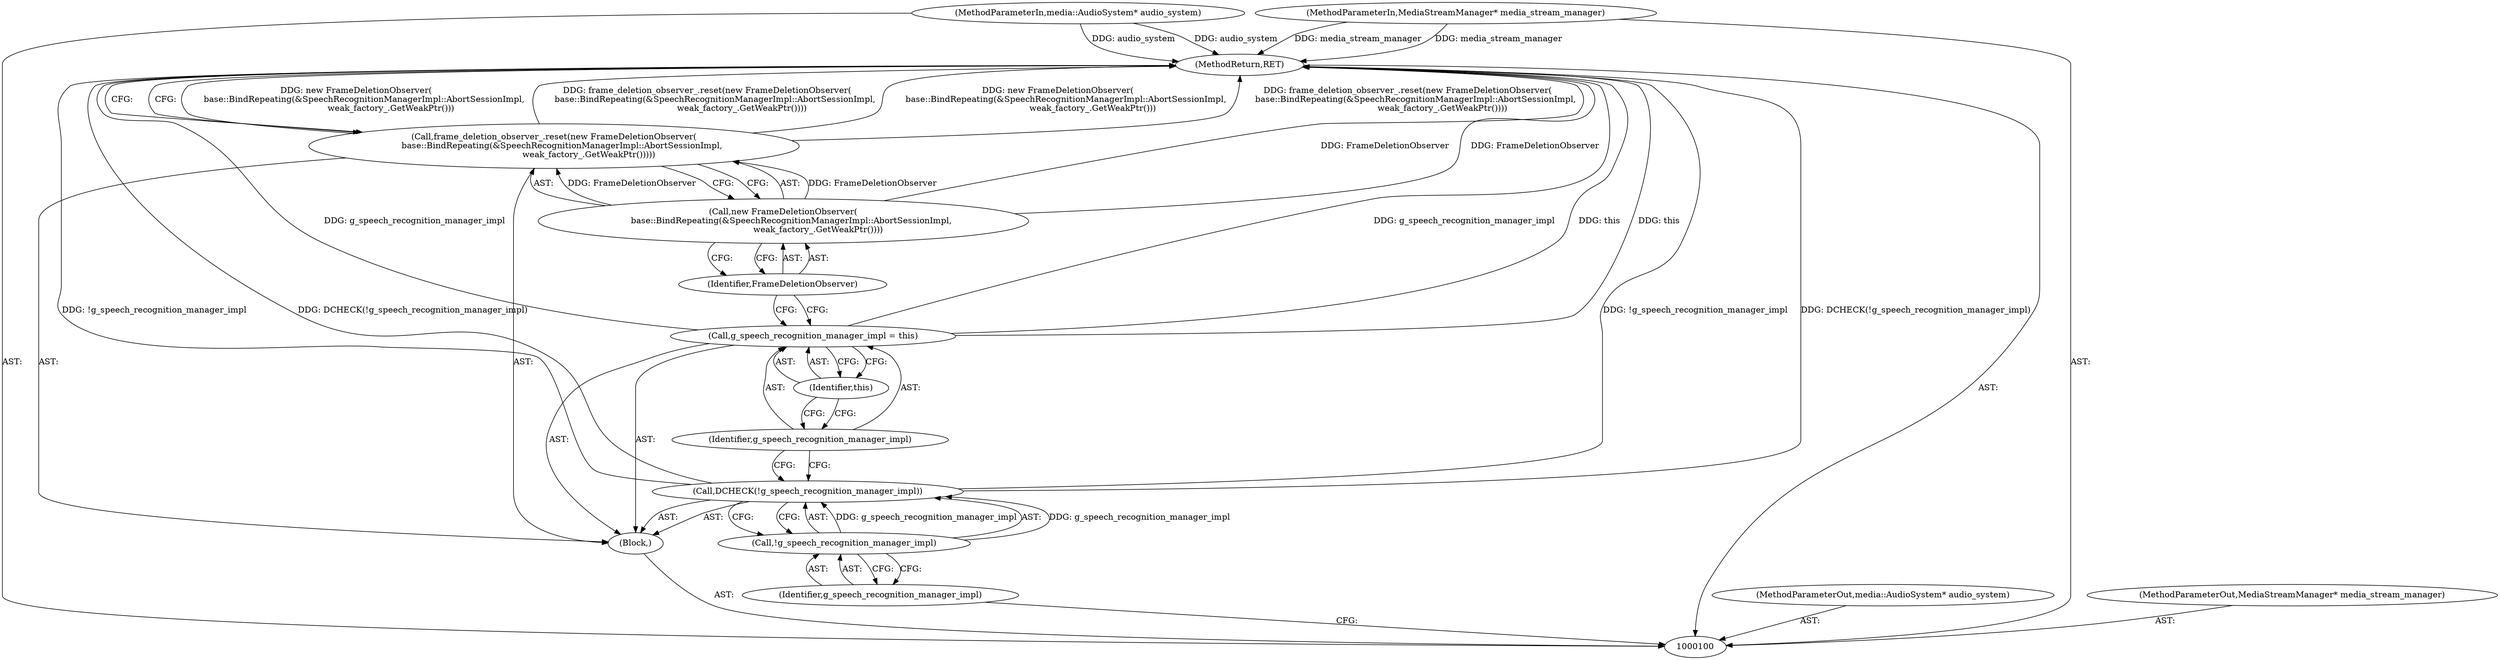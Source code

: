digraph "0_Chrome_971548cdca2d4c0a6fedd3db0c94372c2a27eac3_21" {
"1000113" [label="(MethodReturn,RET)"];
"1000103" [label="(Block,)"];
"1000105" [label="(Call,!g_speech_recognition_manager_impl)"];
"1000106" [label="(Identifier,g_speech_recognition_manager_impl)"];
"1000104" [label="(Call,DCHECK(!g_speech_recognition_manager_impl))"];
"1000107" [label="(Call,g_speech_recognition_manager_impl = this)"];
"1000108" [label="(Identifier,g_speech_recognition_manager_impl)"];
"1000109" [label="(Identifier,this)"];
"1000110" [label="(Call,frame_deletion_observer_.reset(new FrameDeletionObserver(\n      base::BindRepeating(&SpeechRecognitionManagerImpl::AbortSessionImpl,\n                          weak_factory_.GetWeakPtr()))))"];
"1000111" [label="(Call,new FrameDeletionObserver(\n      base::BindRepeating(&SpeechRecognitionManagerImpl::AbortSessionImpl,\n                          weak_factory_.GetWeakPtr())))"];
"1000112" [label="(Identifier,FrameDeletionObserver)"];
"1000101" [label="(MethodParameterIn,media::AudioSystem* audio_system)"];
"1000141" [label="(MethodParameterOut,media::AudioSystem* audio_system)"];
"1000102" [label="(MethodParameterIn,MediaStreamManager* media_stream_manager)"];
"1000142" [label="(MethodParameterOut,MediaStreamManager* media_stream_manager)"];
"1000113" -> "1000100"  [label="AST: "];
"1000113" -> "1000110"  [label="CFG: "];
"1000107" -> "1000113"  [label="DDG: g_speech_recognition_manager_impl"];
"1000107" -> "1000113"  [label="DDG: this"];
"1000104" -> "1000113"  [label="DDG: DCHECK(!g_speech_recognition_manager_impl)"];
"1000104" -> "1000113"  [label="DDG: !g_speech_recognition_manager_impl"];
"1000110" -> "1000113"  [label="DDG: new FrameDeletionObserver(\n      base::BindRepeating(&SpeechRecognitionManagerImpl::AbortSessionImpl,\n                          weak_factory_.GetWeakPtr()))"];
"1000110" -> "1000113"  [label="DDG: frame_deletion_observer_.reset(new FrameDeletionObserver(\n      base::BindRepeating(&SpeechRecognitionManagerImpl::AbortSessionImpl,\n                          weak_factory_.GetWeakPtr())))"];
"1000102" -> "1000113"  [label="DDG: media_stream_manager"];
"1000111" -> "1000113"  [label="DDG: FrameDeletionObserver"];
"1000101" -> "1000113"  [label="DDG: audio_system"];
"1000103" -> "1000100"  [label="AST: "];
"1000104" -> "1000103"  [label="AST: "];
"1000107" -> "1000103"  [label="AST: "];
"1000110" -> "1000103"  [label="AST: "];
"1000105" -> "1000104"  [label="AST: "];
"1000105" -> "1000106"  [label="CFG: "];
"1000106" -> "1000105"  [label="AST: "];
"1000104" -> "1000105"  [label="CFG: "];
"1000105" -> "1000104"  [label="DDG: g_speech_recognition_manager_impl"];
"1000106" -> "1000105"  [label="AST: "];
"1000106" -> "1000100"  [label="CFG: "];
"1000105" -> "1000106"  [label="CFG: "];
"1000104" -> "1000103"  [label="AST: "];
"1000104" -> "1000105"  [label="CFG: "];
"1000105" -> "1000104"  [label="AST: "];
"1000108" -> "1000104"  [label="CFG: "];
"1000104" -> "1000113"  [label="DDG: DCHECK(!g_speech_recognition_manager_impl)"];
"1000104" -> "1000113"  [label="DDG: !g_speech_recognition_manager_impl"];
"1000105" -> "1000104"  [label="DDG: g_speech_recognition_manager_impl"];
"1000107" -> "1000103"  [label="AST: "];
"1000107" -> "1000109"  [label="CFG: "];
"1000108" -> "1000107"  [label="AST: "];
"1000109" -> "1000107"  [label="AST: "];
"1000112" -> "1000107"  [label="CFG: "];
"1000107" -> "1000113"  [label="DDG: g_speech_recognition_manager_impl"];
"1000107" -> "1000113"  [label="DDG: this"];
"1000108" -> "1000107"  [label="AST: "];
"1000108" -> "1000104"  [label="CFG: "];
"1000109" -> "1000108"  [label="CFG: "];
"1000109" -> "1000107"  [label="AST: "];
"1000109" -> "1000108"  [label="CFG: "];
"1000107" -> "1000109"  [label="CFG: "];
"1000110" -> "1000103"  [label="AST: "];
"1000110" -> "1000111"  [label="CFG: "];
"1000111" -> "1000110"  [label="AST: "];
"1000113" -> "1000110"  [label="CFG: "];
"1000110" -> "1000113"  [label="DDG: new FrameDeletionObserver(\n      base::BindRepeating(&SpeechRecognitionManagerImpl::AbortSessionImpl,\n                          weak_factory_.GetWeakPtr()))"];
"1000110" -> "1000113"  [label="DDG: frame_deletion_observer_.reset(new FrameDeletionObserver(\n      base::BindRepeating(&SpeechRecognitionManagerImpl::AbortSessionImpl,\n                          weak_factory_.GetWeakPtr())))"];
"1000111" -> "1000110"  [label="DDG: FrameDeletionObserver"];
"1000111" -> "1000110"  [label="AST: "];
"1000111" -> "1000112"  [label="CFG: "];
"1000112" -> "1000111"  [label="AST: "];
"1000110" -> "1000111"  [label="CFG: "];
"1000111" -> "1000113"  [label="DDG: FrameDeletionObserver"];
"1000111" -> "1000110"  [label="DDG: FrameDeletionObserver"];
"1000112" -> "1000111"  [label="AST: "];
"1000112" -> "1000107"  [label="CFG: "];
"1000111" -> "1000112"  [label="CFG: "];
"1000101" -> "1000100"  [label="AST: "];
"1000101" -> "1000113"  [label="DDG: audio_system"];
"1000141" -> "1000100"  [label="AST: "];
"1000102" -> "1000100"  [label="AST: "];
"1000102" -> "1000113"  [label="DDG: media_stream_manager"];
"1000142" -> "1000100"  [label="AST: "];
}

